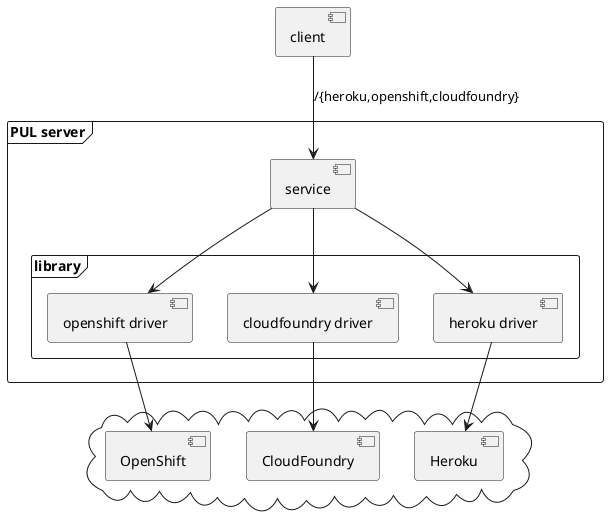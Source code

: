 @startuml

frame "PUL server" {
  [service]

  frame library {
    [openshift driver]
    [cloudfoundry driver]
    [heroku driver]
  }
}

cloud {
  [OpenShift]
  [CloudFoundry]
  [Heroku]
}

[client] --> [service] : /{heroku,openshift,cloudfoundry}
[service] --> [openshift driver]
[service] --> [cloudfoundry driver]
[service] --> [heroku driver]
[openshift driver] --> [OpenShift]
[cloudfoundry driver] --> [CloudFoundry]
[heroku driver] --> [Heroku]

@enduml
